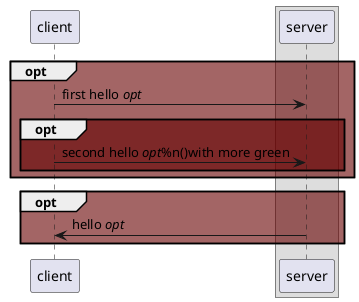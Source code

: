 {
  "sha1": "76kdxlo24exgeqzah2av9vscxy7v64h",
  "insertion": {
    "when": "2024-05-30T20:48:21.126Z",
    "url": "https://forum.plantuml.net/11606/full-opacity-alpha-compositing-support-for-svg-and-png",
    "user": "plantuml@gmail.com"
  }
}
@startuml
skinparam BackgroundColor transparent
skinparam shadowing false
skinparam SequenceGroupBodyBackgroundColor 66000099

participant client
box
  participant server
end box

opt
client -> server : first hello //opt//
  opt
    client -> server : second hello //opt//%n()with more green
  end opt
end opt
opt
  client <- server : hello //opt//
end opt
@enduml
